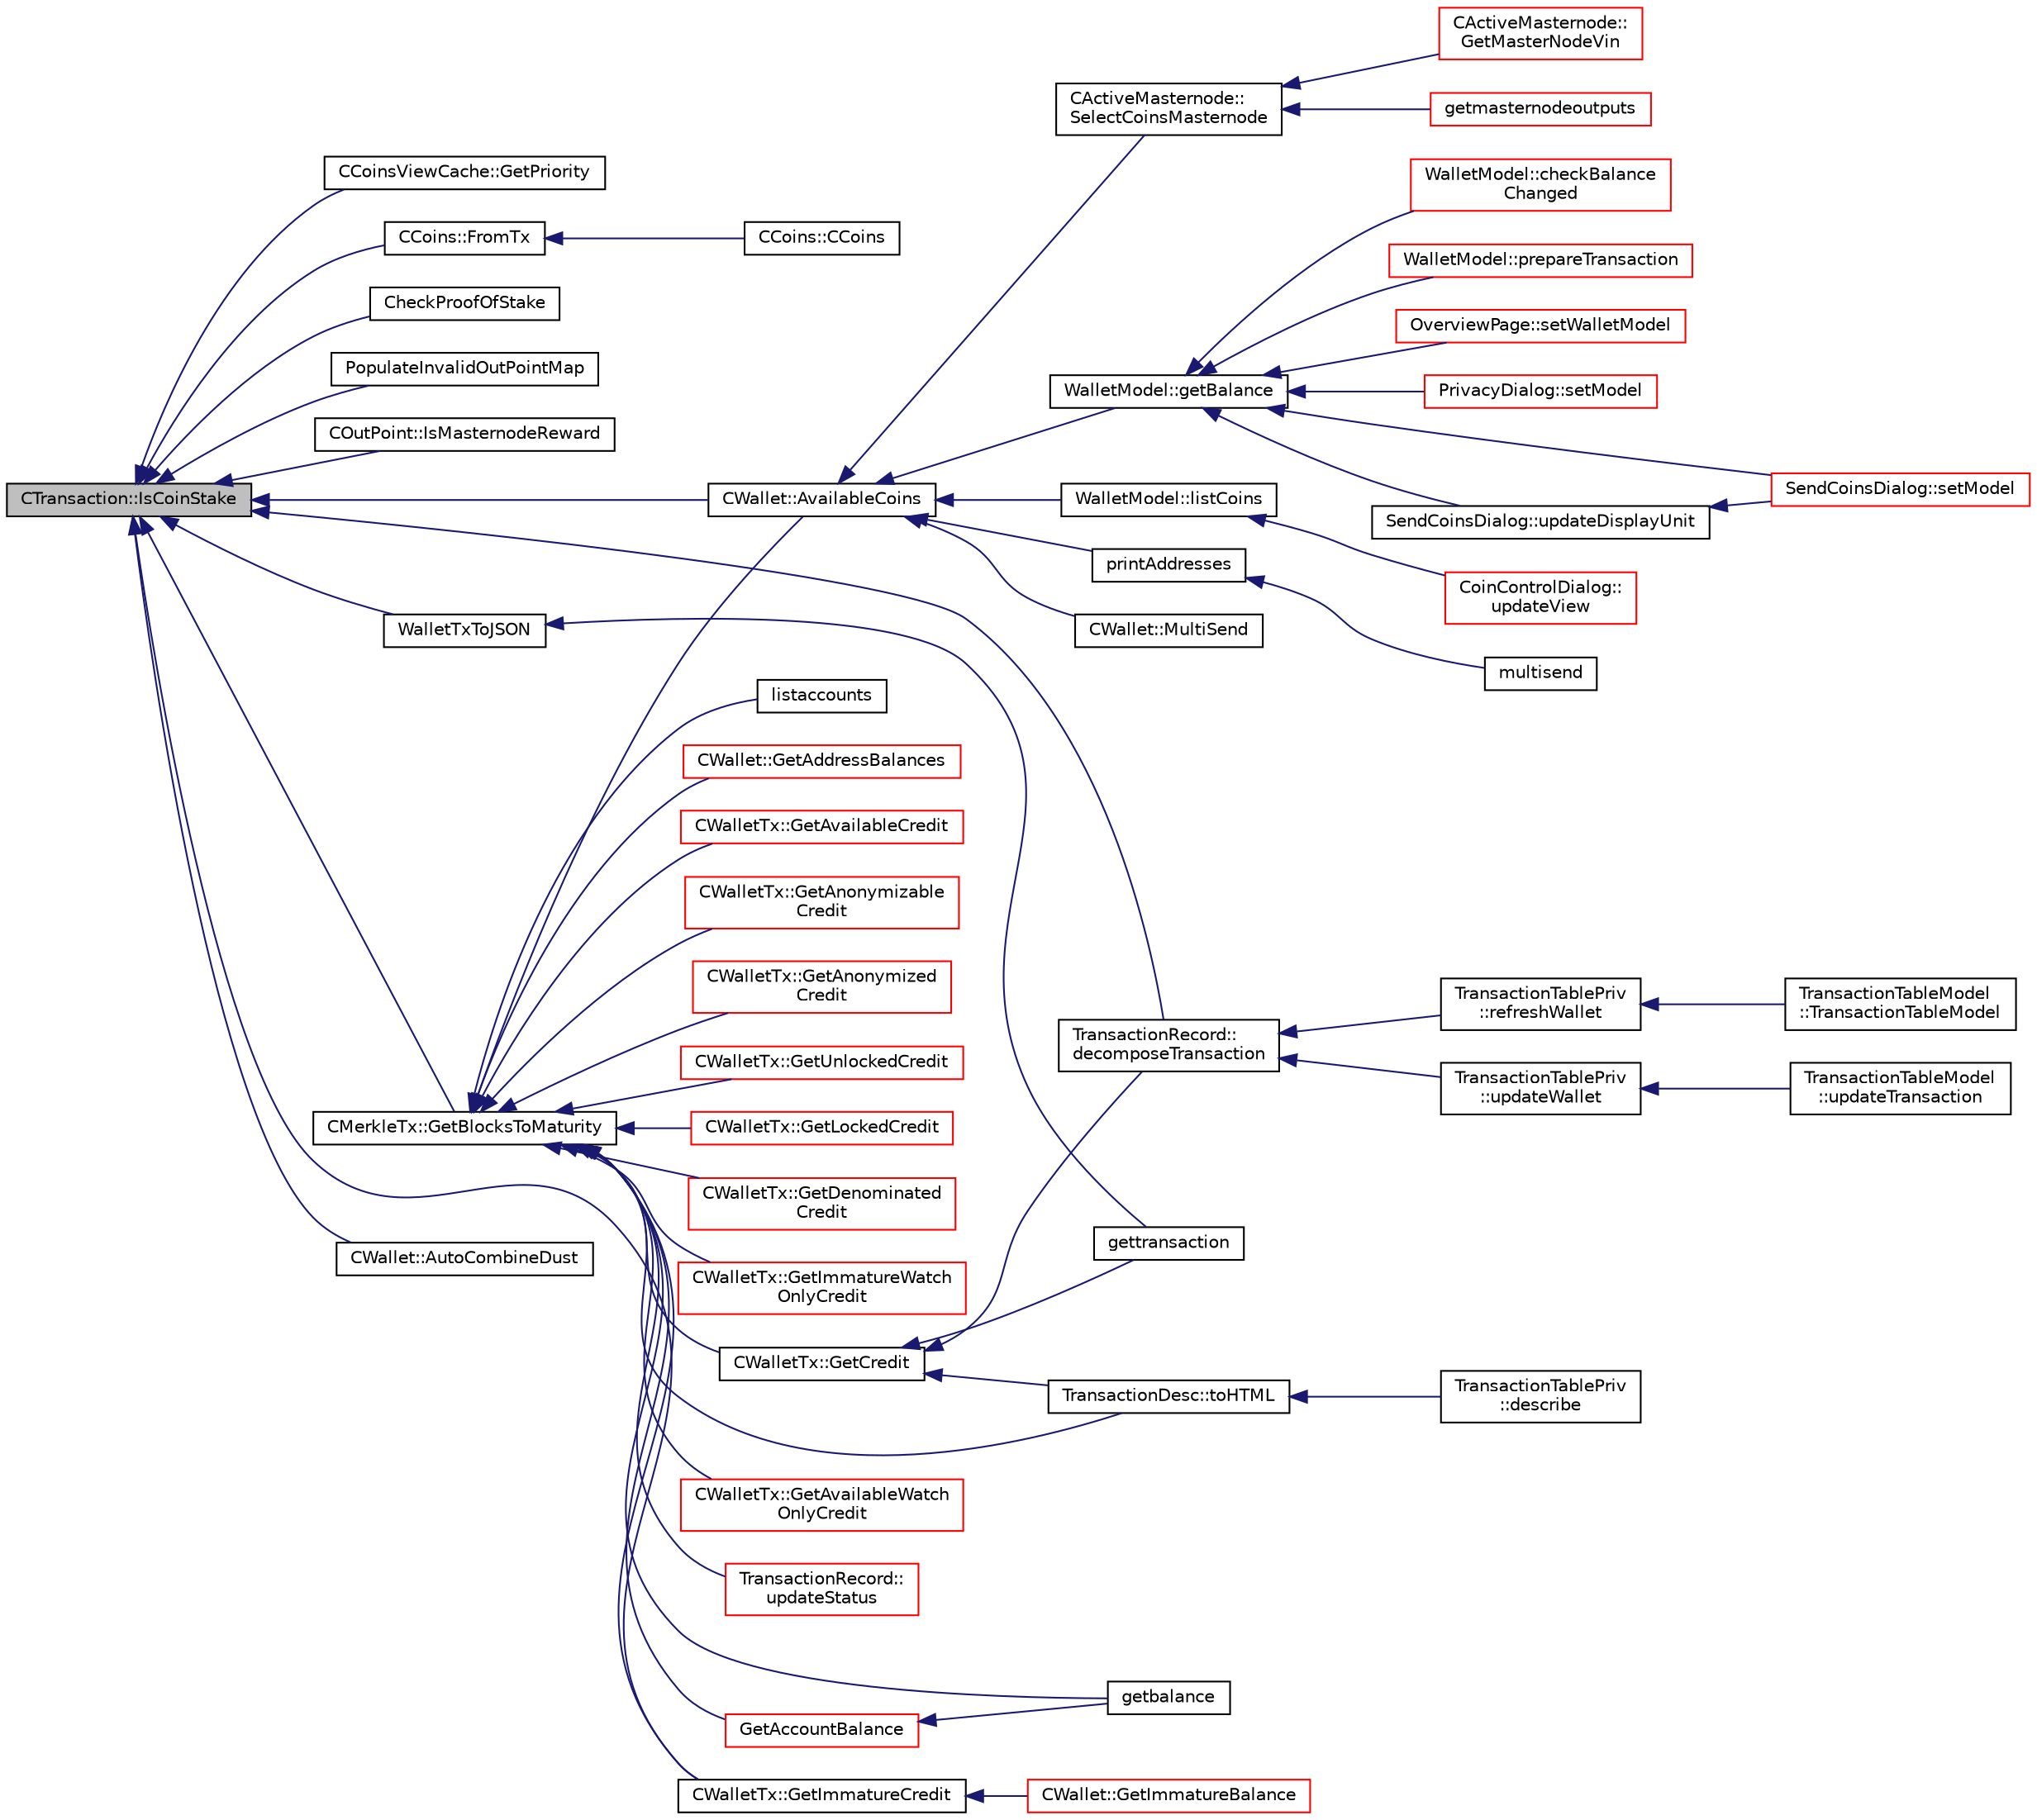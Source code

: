 digraph "CTransaction::IsCoinStake"
{
  edge [fontname="Helvetica",fontsize="10",labelfontname="Helvetica",labelfontsize="10"];
  node [fontname="Helvetica",fontsize="10",shape=record];
  rankdir="LR";
  Node528 [label="CTransaction::IsCoinStake",height=0.2,width=0.4,color="black", fillcolor="grey75", style="filled", fontcolor="black"];
  Node528 -> Node529 [dir="back",color="midnightblue",fontsize="10",style="solid",fontname="Helvetica"];
  Node529 [label="CCoinsViewCache::GetPriority",height=0.2,width=0.4,color="black", fillcolor="white", style="filled",URL="$class_c_coins_view_cache.html#a111d5a94709eaccd57bafe6ab1d938af",tooltip="Return priority of tx at height nHeight. "];
  Node528 -> Node530 [dir="back",color="midnightblue",fontsize="10",style="solid",fontname="Helvetica"];
  Node530 [label="CCoins::FromTx",height=0.2,width=0.4,color="black", fillcolor="white", style="filled",URL="$class_c_coins.html#abf67e501a1d207c892c1f52dd383956e"];
  Node530 -> Node531 [dir="back",color="midnightblue",fontsize="10",style="solid",fontname="Helvetica"];
  Node531 [label="CCoins::CCoins",height=0.2,width=0.4,color="black", fillcolor="white", style="filled",URL="$class_c_coins.html#a303f3b245c339c11a1ea4318b01ec290",tooltip="construct a CCoins from a CTransaction, at a given height "];
  Node528 -> Node532 [dir="back",color="midnightblue",fontsize="10",style="solid",fontname="Helvetica"];
  Node532 [label="CheckProofOfStake",height=0.2,width=0.4,color="black", fillcolor="white", style="filled",URL="$kernel_8h.html#a05b4fe9f723f452164eeca00e1f7747c"];
  Node528 -> Node533 [dir="back",color="midnightblue",fontsize="10",style="solid",fontname="Helvetica"];
  Node533 [label="PopulateInvalidOutPointMap",height=0.2,width=0.4,color="black", fillcolor="white", style="filled",URL="$main_8h.html#ae7d38ec9b36061a4216d318d34dde6e2"];
  Node528 -> Node534 [dir="back",color="midnightblue",fontsize="10",style="solid",fontname="Helvetica"];
  Node534 [label="COutPoint::IsMasternodeReward",height=0.2,width=0.4,color="black", fillcolor="white", style="filled",URL="$class_c_out_point.html#a9d3a8d27d7bec8290c14aa46e5179de4"];
  Node528 -> Node535 [dir="back",color="midnightblue",fontsize="10",style="solid",fontname="Helvetica"];
  Node535 [label="TransactionRecord::\ldecomposeTransaction",height=0.2,width=0.4,color="black", fillcolor="white", style="filled",URL="$class_transaction_record.html#a9f5db4465fa5fdcc3f9af525096bcdb9"];
  Node535 -> Node536 [dir="back",color="midnightblue",fontsize="10",style="solid",fontname="Helvetica"];
  Node536 [label="TransactionTablePriv\l::refreshWallet",height=0.2,width=0.4,color="black", fillcolor="white", style="filled",URL="$class_transaction_table_priv.html#a1f81da5d7cfb2aac03a5e18e6bc91792"];
  Node536 -> Node537 [dir="back",color="midnightblue",fontsize="10",style="solid",fontname="Helvetica"];
  Node537 [label="TransactionTableModel\l::TransactionTableModel",height=0.2,width=0.4,color="black", fillcolor="white", style="filled",URL="$class_transaction_table_model.html#a6c10b7cab9804eee6df9e049a978dc62"];
  Node535 -> Node538 [dir="back",color="midnightblue",fontsize="10",style="solid",fontname="Helvetica"];
  Node538 [label="TransactionTablePriv\l::updateWallet",height=0.2,width=0.4,color="black", fillcolor="white", style="filled",URL="$class_transaction_table_priv.html#a5a8454ce91251c4d9eb927bf2850745c"];
  Node538 -> Node539 [dir="back",color="midnightblue",fontsize="10",style="solid",fontname="Helvetica"];
  Node539 [label="TransactionTableModel\l::updateTransaction",height=0.2,width=0.4,color="black", fillcolor="white", style="filled",URL="$class_transaction_table_model.html#a8de43b3c7ba0612304906eb5a2f51a06"];
  Node528 -> Node540 [dir="back",color="midnightblue",fontsize="10",style="solid",fontname="Helvetica"];
  Node540 [label="WalletTxToJSON",height=0.2,width=0.4,color="black", fillcolor="white", style="filled",URL="$rpcwallet_8cpp.html#a28e51f3edfce43e075603e9e315f40c4"];
  Node540 -> Node541 [dir="back",color="midnightblue",fontsize="10",style="solid",fontname="Helvetica"];
  Node541 [label="gettransaction",height=0.2,width=0.4,color="black", fillcolor="white", style="filled",URL="$rpcwallet_8cpp.html#a845c15a1402787fcf2cc021111ea89f5"];
  Node528 -> Node542 [dir="back",color="midnightblue",fontsize="10",style="solid",fontname="Helvetica"];
  Node542 [label="CWallet::AvailableCoins",height=0.2,width=0.4,color="black", fillcolor="white", style="filled",URL="$group___actions.html#ga8110e889be0f5915104e07bfe3839c68",tooltip="populate vCoins with vector of available COutputs. "];
  Node542 -> Node543 [dir="back",color="midnightblue",fontsize="10",style="solid",fontname="Helvetica"];
  Node543 [label="CActiveMasternode::\lSelectCoinsMasternode",height=0.2,width=0.4,color="black", fillcolor="white", style="filled",URL="$class_c_active_masternode.html#ac4fc5fb1681bf0a0f3d30e706fb0577a"];
  Node543 -> Node544 [dir="back",color="midnightblue",fontsize="10",style="solid",fontname="Helvetica"];
  Node544 [label="CActiveMasternode::\lGetMasterNodeVin",height=0.2,width=0.4,color="red", fillcolor="white", style="filled",URL="$class_c_active_masternode.html#adc93036b86ee9ef6abe5e0b783a51283",tooltip="Get 10000 DIV input that can be used for the Masternode. "];
  Node543 -> Node549 [dir="back",color="midnightblue",fontsize="10",style="solid",fontname="Helvetica"];
  Node549 [label="getmasternodeoutputs",height=0.2,width=0.4,color="red", fillcolor="white", style="filled",URL="$rpcmasternode_8cpp.html#ab5b7e62bb3fb0e2a7a325520273f3bf5"];
  Node542 -> Node550 [dir="back",color="midnightblue",fontsize="10",style="solid",fontname="Helvetica"];
  Node550 [label="WalletModel::getBalance",height=0.2,width=0.4,color="black", fillcolor="white", style="filled",URL="$class_wallet_model.html#a4d2cb225a19b89c64f4b5d81faf89beb"];
  Node550 -> Node551 [dir="back",color="midnightblue",fontsize="10",style="solid",fontname="Helvetica"];
  Node551 [label="OverviewPage::setWalletModel",height=0.2,width=0.4,color="red", fillcolor="white", style="filled",URL="$class_overview_page.html#a2ed52a3a87e9c74fee38fa873c9bc71f"];
  Node550 -> Node554 [dir="back",color="midnightblue",fontsize="10",style="solid",fontname="Helvetica"];
  Node554 [label="PrivacyDialog::setModel",height=0.2,width=0.4,color="red", fillcolor="white", style="filled",URL="$class_privacy_dialog.html#a7a2e2a84934e59ff1ff88de325036472"];
  Node550 -> Node555 [dir="back",color="midnightblue",fontsize="10",style="solid",fontname="Helvetica"];
  Node555 [label="SendCoinsDialog::setModel",height=0.2,width=0.4,color="red", fillcolor="white", style="filled",URL="$class_send_coins_dialog.html#a73a6c1b1850a334ee652ac167713a2aa"];
  Node550 -> Node556 [dir="back",color="midnightblue",fontsize="10",style="solid",fontname="Helvetica"];
  Node556 [label="SendCoinsDialog::updateDisplayUnit",height=0.2,width=0.4,color="black", fillcolor="white", style="filled",URL="$class_send_coins_dialog.html#a74815ad8502b126200b6fd2e59e9f042"];
  Node556 -> Node555 [dir="back",color="midnightblue",fontsize="10",style="solid",fontname="Helvetica"];
  Node550 -> Node557 [dir="back",color="midnightblue",fontsize="10",style="solid",fontname="Helvetica"];
  Node557 [label="WalletModel::checkBalance\lChanged",height=0.2,width=0.4,color="red", fillcolor="white", style="filled",URL="$class_wallet_model.html#adcc4eb8cd71cb4de223621866bb7fb7d"];
  Node550 -> Node560 [dir="back",color="midnightblue",fontsize="10",style="solid",fontname="Helvetica"];
  Node560 [label="WalletModel::prepareTransaction",height=0.2,width=0.4,color="red", fillcolor="white", style="filled",URL="$class_wallet_model.html#a8abc851901c7c7343ebfb5a8e5fc0154"];
  Node542 -> Node563 [dir="back",color="midnightblue",fontsize="10",style="solid",fontname="Helvetica"];
  Node563 [label="WalletModel::listCoins",height=0.2,width=0.4,color="black", fillcolor="white", style="filled",URL="$class_wallet_model.html#ae5ce26bba42701b45de766ef11cc9a47"];
  Node563 -> Node564 [dir="back",color="midnightblue",fontsize="10",style="solid",fontname="Helvetica"];
  Node564 [label="CoinControlDialog::\lupdateView",height=0.2,width=0.4,color="red", fillcolor="white", style="filled",URL="$class_coin_control_dialog.html#aadea33050e5c1efd5eae8d2fcfa721f9"];
  Node542 -> Node574 [dir="back",color="midnightblue",fontsize="10",style="solid",fontname="Helvetica"];
  Node574 [label="printAddresses",height=0.2,width=0.4,color="black", fillcolor="white", style="filled",URL="$rpcwallet_8cpp.html#a4360b9e906ccc9414a35fc6cdc1f4517"];
  Node574 -> Node575 [dir="back",color="midnightblue",fontsize="10",style="solid",fontname="Helvetica"];
  Node575 [label="multisend",height=0.2,width=0.4,color="black", fillcolor="white", style="filled",URL="$rpcwallet_8cpp.html#a6fa4654a100cc6506c8e050a4c85fdc2"];
  Node542 -> Node576 [dir="back",color="midnightblue",fontsize="10",style="solid",fontname="Helvetica"];
  Node576 [label="CWallet::MultiSend",height=0.2,width=0.4,color="black", fillcolor="white", style="filled",URL="$class_c_wallet.html#ace77e9b4ffcfdbc61a327d02168620a2"];
  Node528 -> Node577 [dir="back",color="midnightblue",fontsize="10",style="solid",fontname="Helvetica"];
  Node577 [label="CWallet::AutoCombineDust",height=0.2,width=0.4,color="black", fillcolor="white", style="filled",URL="$class_c_wallet.html#a48b1e3fba569989535063b9b5308aa9e"];
  Node528 -> Node578 [dir="back",color="midnightblue",fontsize="10",style="solid",fontname="Helvetica"];
  Node578 [label="CMerkleTx::GetBlocksToMaturity",height=0.2,width=0.4,color="black", fillcolor="white", style="filled",URL="$class_c_merkle_tx.html#a69ebd437f7b44169659c3527fe73b6ab"];
  Node578 -> Node579 [dir="back",color="midnightblue",fontsize="10",style="solid",fontname="Helvetica"];
  Node579 [label="TransactionDesc::toHTML",height=0.2,width=0.4,color="black", fillcolor="white", style="filled",URL="$class_transaction_desc.html#ab7c9dbb2048aae121dd9d75df86e64f4"];
  Node579 -> Node580 [dir="back",color="midnightblue",fontsize="10",style="solid",fontname="Helvetica"];
  Node580 [label="TransactionTablePriv\l::describe",height=0.2,width=0.4,color="black", fillcolor="white", style="filled",URL="$class_transaction_table_priv.html#ab08d44e16bf6dd95b5b83959b3013780"];
  Node578 -> Node581 [dir="back",color="midnightblue",fontsize="10",style="solid",fontname="Helvetica"];
  Node581 [label="TransactionRecord::\lupdateStatus",height=0.2,width=0.4,color="red", fillcolor="white", style="filled",URL="$class_transaction_record.html#a9b643dd885a790ae511705a1446556be",tooltip="Update status from core wallet tx. "];
  Node578 -> Node593 [dir="back",color="midnightblue",fontsize="10",style="solid",fontname="Helvetica"];
  Node593 [label="GetAccountBalance",height=0.2,width=0.4,color="red", fillcolor="white", style="filled",URL="$rpcwallet_8cpp.html#a5dd4970f17f0d3a59169b7fe82390d75"];
  Node593 -> Node595 [dir="back",color="midnightblue",fontsize="10",style="solid",fontname="Helvetica"];
  Node595 [label="getbalance",height=0.2,width=0.4,color="black", fillcolor="white", style="filled",URL="$rpcwallet_8cpp.html#a1fdcef480c78c033eb587bd442ec305f"];
  Node578 -> Node595 [dir="back",color="midnightblue",fontsize="10",style="solid",fontname="Helvetica"];
  Node578 -> Node598 [dir="back",color="midnightblue",fontsize="10",style="solid",fontname="Helvetica"];
  Node598 [label="listaccounts",height=0.2,width=0.4,color="black", fillcolor="white", style="filled",URL="$rpcwallet_8cpp.html#a0cd5dc1112a6c6d5a29a381cd7967fc5"];
  Node578 -> Node542 [dir="back",color="midnightblue",fontsize="10",style="solid",fontname="Helvetica"];
  Node578 -> Node599 [dir="back",color="midnightblue",fontsize="10",style="solid",fontname="Helvetica"];
  Node599 [label="CWallet::GetAddressBalances",height=0.2,width=0.4,color="red", fillcolor="white", style="filled",URL="$group___actions.html#gadf2b4ac337ddb271555985cec82e43e6"];
  Node578 -> Node601 [dir="back",color="midnightblue",fontsize="10",style="solid",fontname="Helvetica"];
  Node601 [label="CWalletTx::GetCredit",height=0.2,width=0.4,color="black", fillcolor="white", style="filled",URL="$class_c_wallet_tx.html#a176e9ecbafbee27d604acbab9804885d"];
  Node601 -> Node579 [dir="back",color="midnightblue",fontsize="10",style="solid",fontname="Helvetica"];
  Node601 -> Node535 [dir="back",color="midnightblue",fontsize="10",style="solid",fontname="Helvetica"];
  Node601 -> Node541 [dir="back",color="midnightblue",fontsize="10",style="solid",fontname="Helvetica"];
  Node578 -> Node602 [dir="back",color="midnightblue",fontsize="10",style="solid",fontname="Helvetica"];
  Node602 [label="CWalletTx::GetImmatureCredit",height=0.2,width=0.4,color="black", fillcolor="white", style="filled",URL="$class_c_wallet_tx.html#a19bb617269ab1ce42f5d18e1f1f8db09"];
  Node602 -> Node603 [dir="back",color="midnightblue",fontsize="10",style="solid",fontname="Helvetica"];
  Node603 [label="CWallet::GetImmatureBalance",height=0.2,width=0.4,color="red", fillcolor="white", style="filled",URL="$group___actions.html#ga6ab8dfa75c5c8d5539325f3981697964"];
  Node578 -> Node605 [dir="back",color="midnightblue",fontsize="10",style="solid",fontname="Helvetica"];
  Node605 [label="CWalletTx::GetAvailableCredit",height=0.2,width=0.4,color="red", fillcolor="white", style="filled",URL="$class_c_wallet_tx.html#af3c82ba365c720dd3d929b86bf432ef6"];
  Node578 -> Node615 [dir="back",color="midnightblue",fontsize="10",style="solid",fontname="Helvetica"];
  Node615 [label="CWalletTx::GetAnonymizable\lCredit",height=0.2,width=0.4,color="red", fillcolor="white", style="filled",URL="$class_c_wallet_tx.html#a36141f888e497336898f48274b92cf37"];
  Node578 -> Node617 [dir="back",color="midnightblue",fontsize="10",style="solid",fontname="Helvetica"];
  Node617 [label="CWalletTx::GetAnonymized\lCredit",height=0.2,width=0.4,color="red", fillcolor="white", style="filled",URL="$class_c_wallet_tx.html#a49cae757845e1bf0cb3c8e17bd96d4a1"];
  Node578 -> Node619 [dir="back",color="midnightblue",fontsize="10",style="solid",fontname="Helvetica"];
  Node619 [label="CWalletTx::GetUnlockedCredit",height=0.2,width=0.4,color="red", fillcolor="white", style="filled",URL="$class_c_wallet_tx.html#aaf06deb84a9ed045f0ac40e13685f4f0"];
  Node578 -> Node621 [dir="back",color="midnightblue",fontsize="10",style="solid",fontname="Helvetica"];
  Node621 [label="CWalletTx::GetLockedCredit",height=0.2,width=0.4,color="red", fillcolor="white", style="filled",URL="$class_c_wallet_tx.html#a910d8a59331797413b3ae71e879249c2"];
  Node578 -> Node626 [dir="back",color="midnightblue",fontsize="10",style="solid",fontname="Helvetica"];
  Node626 [label="CWalletTx::GetDenominated\lCredit",height=0.2,width=0.4,color="red", fillcolor="white", style="filled",URL="$class_c_wallet_tx.html#add56840ebbe56702eeddbfda1870d628"];
  Node578 -> Node628 [dir="back",color="midnightblue",fontsize="10",style="solid",fontname="Helvetica"];
  Node628 [label="CWalletTx::GetImmatureWatch\lOnlyCredit",height=0.2,width=0.4,color="red", fillcolor="white", style="filled",URL="$class_c_wallet_tx.html#a72f8eabb937fe06b415316c2ef4ea510"];
  Node578 -> Node631 [dir="back",color="midnightblue",fontsize="10",style="solid",fontname="Helvetica"];
  Node631 [label="CWalletTx::GetAvailableWatch\lOnlyCredit",height=0.2,width=0.4,color="red", fillcolor="white", style="filled",URL="$class_c_wallet_tx.html#ac78c4da3c420b2b28370cba7044dd68d"];
  Node528 -> Node602 [dir="back",color="midnightblue",fontsize="10",style="solid",fontname="Helvetica"];
}
